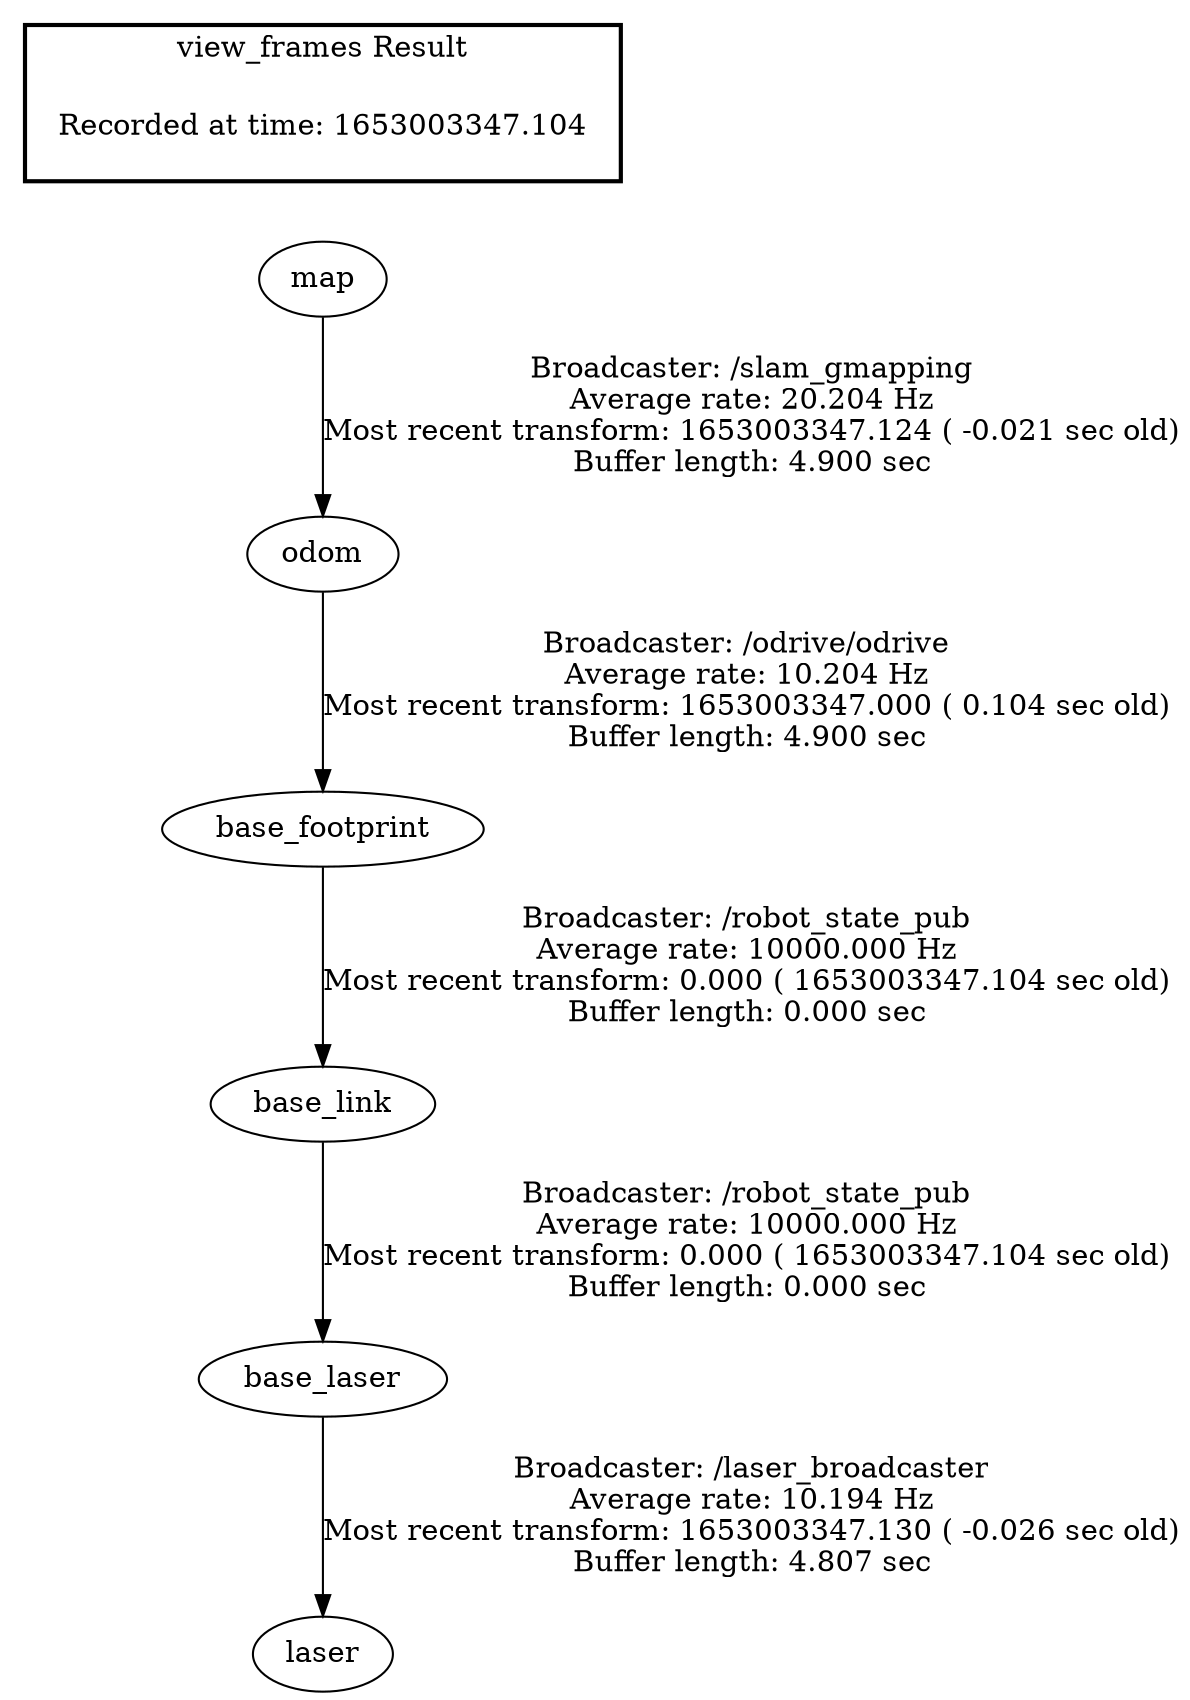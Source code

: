 digraph G {
"odom" -> "base_footprint"[label="Broadcaster: /odrive/odrive\nAverage rate: 10.204 Hz\nMost recent transform: 1653003347.000 ( 0.104 sec old)\nBuffer length: 4.900 sec\n"];
"map" -> "odom"[label="Broadcaster: /slam_gmapping\nAverage rate: 20.204 Hz\nMost recent transform: 1653003347.124 ( -0.021 sec old)\nBuffer length: 4.900 sec\n"];
"base_footprint" -> "base_link"[label="Broadcaster: /robot_state_pub\nAverage rate: 10000.000 Hz\nMost recent transform: 0.000 ( 1653003347.104 sec old)\nBuffer length: 0.000 sec\n"];
"base_link" -> "base_laser"[label="Broadcaster: /robot_state_pub\nAverage rate: 10000.000 Hz\nMost recent transform: 0.000 ( 1653003347.104 sec old)\nBuffer length: 0.000 sec\n"];
"base_laser" -> "laser"[label="Broadcaster: /laser_broadcaster\nAverage rate: 10.194 Hz\nMost recent transform: 1653003347.130 ( -0.026 sec old)\nBuffer length: 4.807 sec\n"];
edge [style=invis];
 subgraph cluster_legend { style=bold; color=black; label ="view_frames Result";
"Recorded at time: 1653003347.104"[ shape=plaintext ] ;
 }->"map";
}